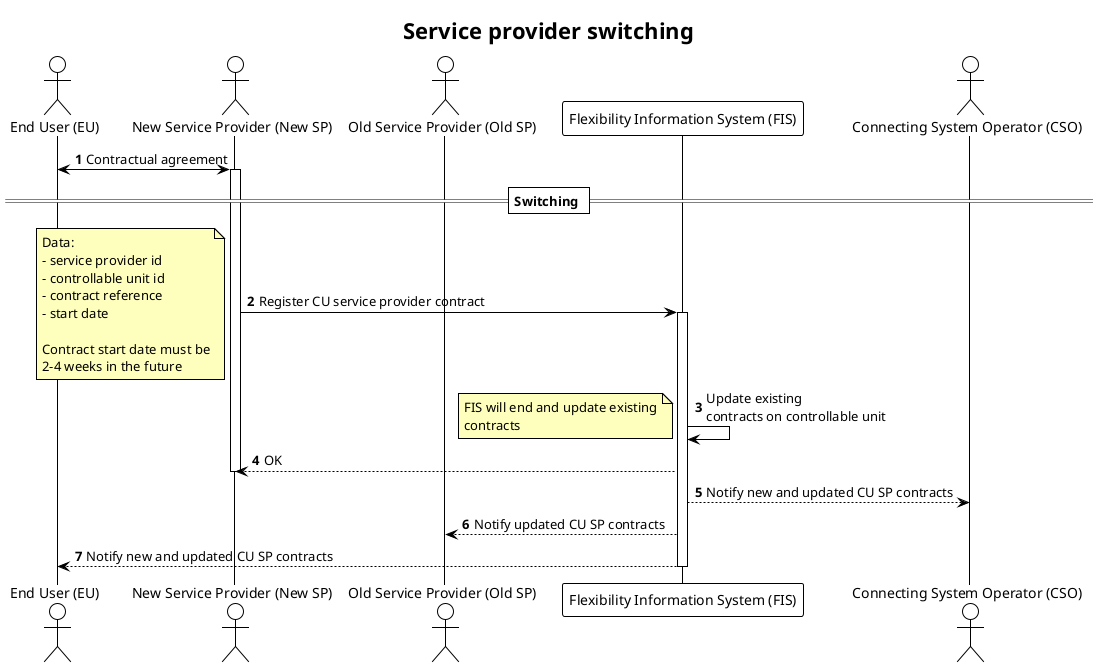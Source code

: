 @startuml service_provider_switching
!theme plain

title Service provider switching

autonumber
skinparam note {
    BackgroundColor #FFFFBD
}

actor "End User (EU)" AS EU
actor "New Service Provider (New SP)" as SP_NEW
actor "Old Service Provider (Old SP)" as SP_OLD
participant "Flexibility Information System (FIS)" as FIS
actor "Connecting System Operator (CSO)" as CSO

EU <-> SP_NEW: Contractual agreement
activate SP_NEW


== Switching ==

SP_NEW -> FIS: Register CU service provider contract
note left
    Data:
    - service provider id
    - controllable unit id
    - contract reference
    - start date

    Contract start date must be
    2-4 weeks in the future
end note

activate FIS

FIS -> FIS: Update existing\ncontracts on controllable unit
note left
    FIS will end and update existing
    contracts
end note

FIS --> SP_NEW: OK
deactivate SP_NEW

FIS --> CSO: Notify new and updated CU SP contracts
FIS --> SP_OLD: Notify updated CU SP contracts
FIS --> EU: Notify new and updated CU SP contracts

deactivate FIS

@enduml
